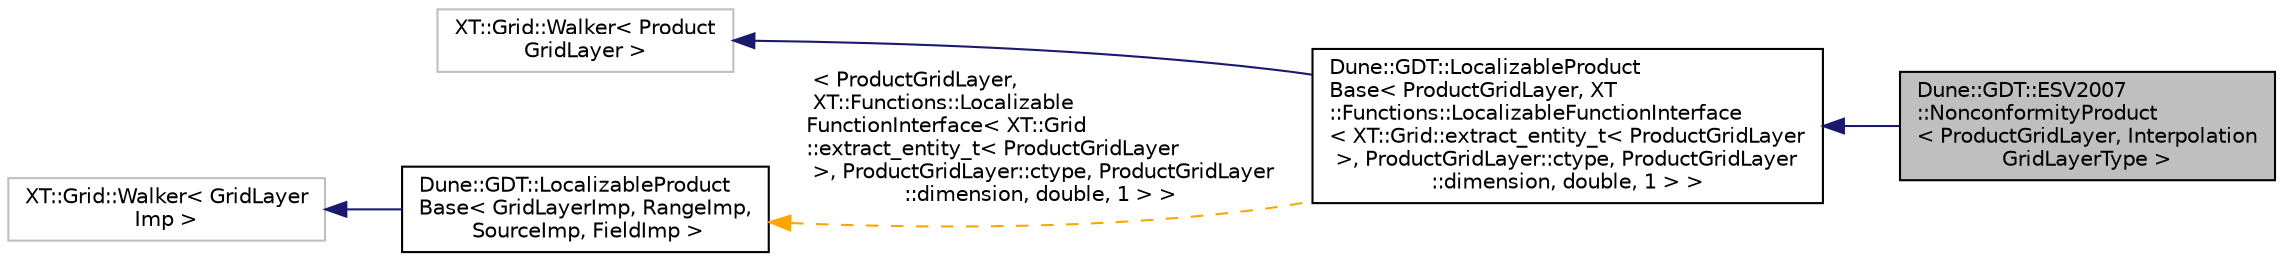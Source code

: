 digraph "Dune::GDT::ESV2007::NonconformityProduct&lt; ProductGridLayer, InterpolationGridLayerType &gt;"
{
  edge [fontname="Helvetica",fontsize="10",labelfontname="Helvetica",labelfontsize="10"];
  node [fontname="Helvetica",fontsize="10",shape=record];
  rankdir="LR";
  Node0 [label="Dune::GDT::ESV2007\l::NonconformityProduct\l\< ProductGridLayer, Interpolation\lGridLayerType \>",height=0.2,width=0.4,color="black", fillcolor="grey75", style="filled", fontcolor="black"];
  Node1 -> Node0 [dir="back",color="midnightblue",fontsize="10",style="solid",fontname="Helvetica"];
  Node1 [label="Dune::GDT::LocalizableProduct\lBase\< ProductGridLayer, XT\l::Functions::LocalizableFunctionInterface\l\< XT::Grid::extract_entity_t\< ProductGridLayer\l \>, ProductGridLayer::ctype, ProductGridLayer\l::dimension, double, 1 \> \>",height=0.2,width=0.4,color="black", fillcolor="white", style="filled",URL="$a01922.html"];
  Node2 -> Node1 [dir="back",color="midnightblue",fontsize="10",style="solid",fontname="Helvetica"];
  Node2 [label="XT::Grid::Walker\< Product\lGridLayer \>",height=0.2,width=0.4,color="grey75", fillcolor="white", style="filled"];
  Node3 -> Node1 [dir="back",color="orange",fontsize="10",style="dashed",label=" \< ProductGridLayer,\l XT::Functions::Localizable\lFunctionInterface\< XT::Grid\l::extract_entity_t\< ProductGridLayer\l \>, ProductGridLayer::ctype, ProductGridLayer\l::dimension, double, 1 \> \>" ,fontname="Helvetica"];
  Node3 [label="Dune::GDT::LocalizableProduct\lBase\< GridLayerImp, RangeImp,\l SourceImp, FieldImp \>",height=0.2,width=0.4,color="black", fillcolor="white", style="filled",URL="$a01922.html"];
  Node4 -> Node3 [dir="back",color="midnightblue",fontsize="10",style="solid",fontname="Helvetica"];
  Node4 [label="XT::Grid::Walker\< GridLayer\lImp \>",height=0.2,width=0.4,color="grey75", fillcolor="white", style="filled"];
}
